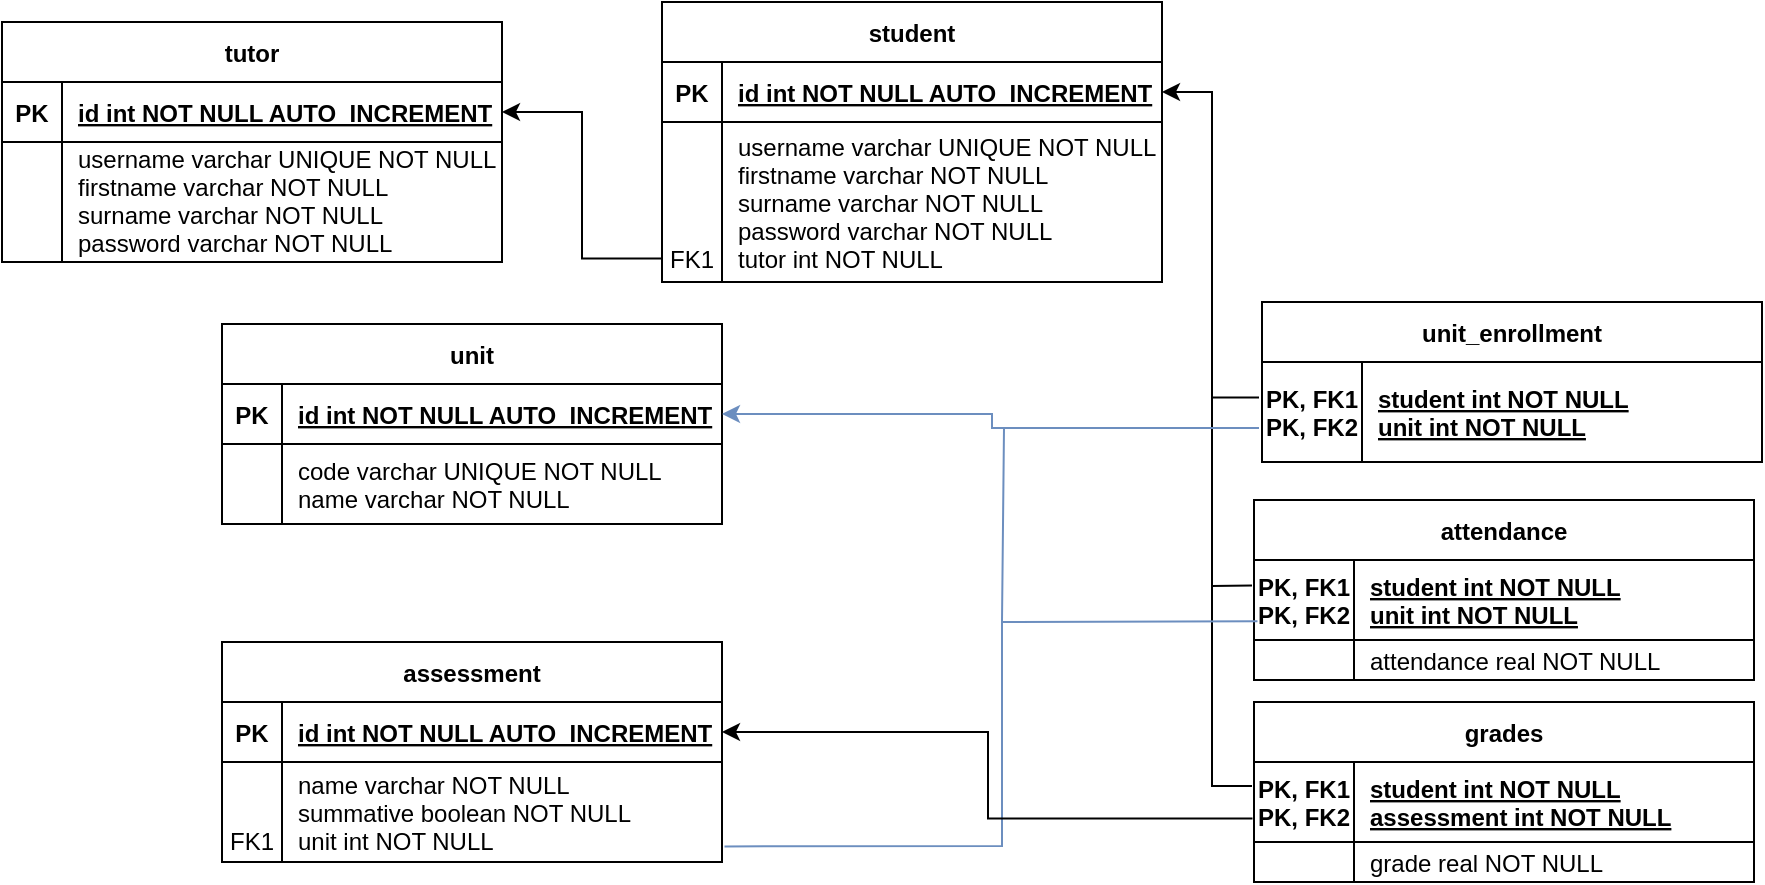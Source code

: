<mxfile version="15.9.1" type="device"><diagram id="R2lEEEUBdFMjLlhIrx00" name="Page-1"><mxGraphModel dx="1422" dy="794" grid="1" gridSize="10" guides="1" tooltips="1" connect="1" arrows="1" fold="1" page="1" pageScale="1" pageWidth="1200" pageHeight="1600" math="0" shadow="0" extFonts="Permanent Marker^https://fonts.googleapis.com/css?family=Permanent+Marker"><root><mxCell id="0"/><mxCell id="1" parent="0"/><mxCell id="C-vyLk0tnHw3VtMMgP7b-23" value="tutor" style="shape=table;startSize=30;container=1;collapsible=1;childLayout=tableLayout;fixedRows=1;rowLines=0;fontStyle=1;align=center;resizeLast=1;" parent="1" vertex="1"><mxGeometry x="20" y="40" width="250" height="120" as="geometry"/></mxCell><mxCell id="C-vyLk0tnHw3VtMMgP7b-24" value="" style="shape=partialRectangle;collapsible=0;dropTarget=0;pointerEvents=0;fillColor=none;points=[[0,0.5],[1,0.5]];portConstraint=eastwest;top=0;left=0;right=0;bottom=1;" parent="C-vyLk0tnHw3VtMMgP7b-23" vertex="1"><mxGeometry y="30" width="250" height="30" as="geometry"/></mxCell><mxCell id="C-vyLk0tnHw3VtMMgP7b-25" value="PK" style="shape=partialRectangle;overflow=hidden;connectable=0;fillColor=none;top=0;left=0;bottom=0;right=0;fontStyle=1;" parent="C-vyLk0tnHw3VtMMgP7b-24" vertex="1"><mxGeometry width="30" height="30" as="geometry"><mxRectangle width="30" height="30" as="alternateBounds"/></mxGeometry></mxCell><mxCell id="C-vyLk0tnHw3VtMMgP7b-26" value="id int NOT NULL AUTO_INCREMENT" style="shape=partialRectangle;overflow=hidden;connectable=0;fillColor=none;top=0;left=0;bottom=0;right=0;align=left;spacingLeft=6;fontStyle=5;" parent="C-vyLk0tnHw3VtMMgP7b-24" vertex="1"><mxGeometry x="30" width="220" height="30" as="geometry"><mxRectangle width="220" height="30" as="alternateBounds"/></mxGeometry></mxCell><mxCell id="C-vyLk0tnHw3VtMMgP7b-27" value="" style="shape=partialRectangle;collapsible=0;dropTarget=0;pointerEvents=0;fillColor=none;points=[[0,0.5],[1,0.5]];portConstraint=eastwest;top=0;left=0;right=0;bottom=0;" parent="C-vyLk0tnHw3VtMMgP7b-23" vertex="1"><mxGeometry y="60" width="250" height="60" as="geometry"/></mxCell><mxCell id="C-vyLk0tnHw3VtMMgP7b-28" value="" style="shape=partialRectangle;overflow=hidden;connectable=0;fillColor=none;top=0;left=0;bottom=0;right=0;" parent="C-vyLk0tnHw3VtMMgP7b-27" vertex="1"><mxGeometry width="30" height="60" as="geometry"><mxRectangle width="30" height="60" as="alternateBounds"/></mxGeometry></mxCell><mxCell id="C-vyLk0tnHw3VtMMgP7b-29" value="username varchar UNIQUE NOT NULL&#10;firstname varchar NOT NULL&#10;surname varchar NOT NULL&#10;password varchar NOT NULL&#10;" style="shape=partialRectangle;overflow=hidden;connectable=0;fillColor=none;top=0;left=0;bottom=0;right=0;align=left;spacingLeft=6;" parent="C-vyLk0tnHw3VtMMgP7b-27" vertex="1"><mxGeometry x="30" width="220" height="60" as="geometry"><mxRectangle width="220" height="60" as="alternateBounds"/></mxGeometry></mxCell><mxCell id="_69rYcqC9jB0VHN3GWaD-52" style="edgeStyle=orthogonalEdgeStyle;rounded=0;orthogonalLoop=1;jettySize=auto;html=1;exitX=0.002;exitY=0.853;exitDx=0;exitDy=0;entryX=1;entryY=0.5;entryDx=0;entryDy=0;exitPerimeter=0;" parent="1" source="_69rYcqC9jB0VHN3GWaD-5" target="C-vyLk0tnHw3VtMMgP7b-24" edge="1"><mxGeometry relative="1" as="geometry"/></mxCell><mxCell id="_69rYcqC9jB0VHN3GWaD-1" value="student" style="shape=table;startSize=30;container=1;collapsible=1;childLayout=tableLayout;fixedRows=1;rowLines=0;fontStyle=1;align=center;resizeLast=1;" parent="1" vertex="1"><mxGeometry x="350" y="30" width="250" height="140" as="geometry"/></mxCell><mxCell id="_69rYcqC9jB0VHN3GWaD-2" value="" style="shape=partialRectangle;collapsible=0;dropTarget=0;pointerEvents=0;fillColor=none;points=[[0,0.5],[1,0.5]];portConstraint=eastwest;top=0;left=0;right=0;bottom=1;" parent="_69rYcqC9jB0VHN3GWaD-1" vertex="1"><mxGeometry y="30" width="250" height="30" as="geometry"/></mxCell><mxCell id="_69rYcqC9jB0VHN3GWaD-3" value="PK" style="shape=partialRectangle;overflow=hidden;connectable=0;fillColor=none;top=0;left=0;bottom=0;right=0;fontStyle=1;" parent="_69rYcqC9jB0VHN3GWaD-2" vertex="1"><mxGeometry width="30" height="30" as="geometry"><mxRectangle width="30" height="30" as="alternateBounds"/></mxGeometry></mxCell><mxCell id="_69rYcqC9jB0VHN3GWaD-4" value="id int NOT NULL AUTO_INCREMENT" style="shape=partialRectangle;overflow=hidden;connectable=0;fillColor=none;top=0;left=0;bottom=0;right=0;align=left;spacingLeft=6;fontStyle=5;" parent="_69rYcqC9jB0VHN3GWaD-2" vertex="1"><mxGeometry x="30" width="220" height="30" as="geometry"><mxRectangle width="220" height="30" as="alternateBounds"/></mxGeometry></mxCell><mxCell id="_69rYcqC9jB0VHN3GWaD-5" value="" style="shape=partialRectangle;collapsible=0;dropTarget=0;pointerEvents=0;fillColor=none;points=[[0,0.5],[1,0.5]];portConstraint=eastwest;top=0;left=0;right=0;bottom=0;" parent="_69rYcqC9jB0VHN3GWaD-1" vertex="1"><mxGeometry y="60" width="250" height="80" as="geometry"/></mxCell><mxCell id="_69rYcqC9jB0VHN3GWaD-6" value="&#10;&#10;&#10;&#10;FK1" style="shape=partialRectangle;overflow=hidden;connectable=0;fillColor=none;top=0;left=0;bottom=0;right=0;" parent="_69rYcqC9jB0VHN3GWaD-5" vertex="1"><mxGeometry width="30" height="80" as="geometry"><mxRectangle width="30" height="80" as="alternateBounds"/></mxGeometry></mxCell><mxCell id="_69rYcqC9jB0VHN3GWaD-7" value="username varchar UNIQUE NOT NULL&#10;firstname varchar NOT NULL&#10;surname varchar NOT NULL&#10;password varchar NOT NULL&#10;tutor int NOT NULL" style="shape=partialRectangle;overflow=hidden;connectable=0;fillColor=none;top=0;left=0;bottom=0;right=0;align=left;spacingLeft=6;" parent="_69rYcqC9jB0VHN3GWaD-5" vertex="1"><mxGeometry x="30" width="220" height="80" as="geometry"><mxRectangle width="220" height="80" as="alternateBounds"/></mxGeometry></mxCell><mxCell id="_69rYcqC9jB0VHN3GWaD-8" value="unit" style="shape=table;startSize=30;container=1;collapsible=1;childLayout=tableLayout;fixedRows=1;rowLines=0;fontStyle=1;align=center;resizeLast=1;" parent="1" vertex="1"><mxGeometry x="130" y="191" width="250" height="100" as="geometry"/></mxCell><mxCell id="_69rYcqC9jB0VHN3GWaD-9" value="" style="shape=partialRectangle;collapsible=0;dropTarget=0;pointerEvents=0;fillColor=none;points=[[0,0.5],[1,0.5]];portConstraint=eastwest;top=0;left=0;right=0;bottom=1;" parent="_69rYcqC9jB0VHN3GWaD-8" vertex="1"><mxGeometry y="30" width="250" height="30" as="geometry"/></mxCell><mxCell id="_69rYcqC9jB0VHN3GWaD-10" value="PK" style="shape=partialRectangle;overflow=hidden;connectable=0;fillColor=none;top=0;left=0;bottom=0;right=0;fontStyle=1;" parent="_69rYcqC9jB0VHN3GWaD-9" vertex="1"><mxGeometry width="30" height="30" as="geometry"><mxRectangle width="30" height="30" as="alternateBounds"/></mxGeometry></mxCell><mxCell id="_69rYcqC9jB0VHN3GWaD-11" value="id int NOT NULL AUTO_INCREMENT" style="shape=partialRectangle;overflow=hidden;connectable=0;fillColor=none;top=0;left=0;bottom=0;right=0;align=left;spacingLeft=6;fontStyle=5;" parent="_69rYcqC9jB0VHN3GWaD-9" vertex="1"><mxGeometry x="30" width="220" height="30" as="geometry"><mxRectangle width="220" height="30" as="alternateBounds"/></mxGeometry></mxCell><mxCell id="_69rYcqC9jB0VHN3GWaD-12" value="" style="shape=partialRectangle;collapsible=0;dropTarget=0;pointerEvents=0;fillColor=none;points=[[0,0.5],[1,0.5]];portConstraint=eastwest;top=0;left=0;right=0;bottom=0;" parent="_69rYcqC9jB0VHN3GWaD-8" vertex="1"><mxGeometry y="60" width="250" height="40" as="geometry"/></mxCell><mxCell id="_69rYcqC9jB0VHN3GWaD-13" value="" style="shape=partialRectangle;overflow=hidden;connectable=0;fillColor=none;top=0;left=0;bottom=0;right=0;" parent="_69rYcqC9jB0VHN3GWaD-12" vertex="1"><mxGeometry width="30" height="40" as="geometry"><mxRectangle width="30" height="40" as="alternateBounds"/></mxGeometry></mxCell><mxCell id="_69rYcqC9jB0VHN3GWaD-14" value="code varchar UNIQUE NOT NULL&#10;name varchar NOT NULL" style="shape=partialRectangle;overflow=hidden;connectable=0;fillColor=none;top=0;left=0;bottom=0;right=0;align=left;spacingLeft=6;" parent="_69rYcqC9jB0VHN3GWaD-12" vertex="1"><mxGeometry x="30" width="220" height="40" as="geometry"><mxRectangle width="220" height="40" as="alternateBounds"/></mxGeometry></mxCell><mxCell id="_69rYcqC9jB0VHN3GWaD-15" value="unit_enrollment" style="shape=table;startSize=30;container=1;collapsible=1;childLayout=tableLayout;fixedRows=1;rowLines=0;fontStyle=1;align=center;resizeLast=1;" parent="1" vertex="1"><mxGeometry x="650" y="180" width="250" height="80" as="geometry"/></mxCell><mxCell id="_69rYcqC9jB0VHN3GWaD-16" value="" style="shape=partialRectangle;collapsible=0;dropTarget=0;pointerEvents=0;fillColor=none;points=[[0,0.5],[1,0.5]];portConstraint=eastwest;top=0;left=0;right=0;bottom=1;" parent="_69rYcqC9jB0VHN3GWaD-15" vertex="1"><mxGeometry y="30" width="250" height="50" as="geometry"/></mxCell><mxCell id="_69rYcqC9jB0VHN3GWaD-17" value="PK, FK1&#10;PK, FK2" style="shape=partialRectangle;overflow=hidden;connectable=0;fillColor=none;top=0;left=0;bottom=0;right=0;fontStyle=1;" parent="_69rYcqC9jB0VHN3GWaD-16" vertex="1"><mxGeometry width="50" height="50" as="geometry"><mxRectangle width="50" height="50" as="alternateBounds"/></mxGeometry></mxCell><mxCell id="_69rYcqC9jB0VHN3GWaD-18" value="student int NOT NULL&#10;unit int NOT NULL" style="shape=partialRectangle;overflow=hidden;connectable=0;fillColor=none;top=0;left=0;bottom=0;right=0;align=left;spacingLeft=6;fontStyle=5;" parent="_69rYcqC9jB0VHN3GWaD-16" vertex="1"><mxGeometry x="50" width="200" height="50" as="geometry"><mxRectangle width="200" height="50" as="alternateBounds"/></mxGeometry></mxCell><mxCell id="_69rYcqC9jB0VHN3GWaD-26" value="attendance" style="shape=table;startSize=30;container=1;collapsible=1;childLayout=tableLayout;fixedRows=1;rowLines=0;fontStyle=1;align=center;resizeLast=1;" parent="1" vertex="1"><mxGeometry x="646" y="279" width="250" height="90" as="geometry"/></mxCell><mxCell id="_69rYcqC9jB0VHN3GWaD-27" value="" style="shape=partialRectangle;collapsible=0;dropTarget=0;pointerEvents=0;fillColor=none;points=[[0,0.5],[1,0.5]];portConstraint=eastwest;top=0;left=0;right=0;bottom=1;" parent="_69rYcqC9jB0VHN3GWaD-26" vertex="1"><mxGeometry y="30" width="250" height="40" as="geometry"/></mxCell><mxCell id="_69rYcqC9jB0VHN3GWaD-28" value="PK, FK1&#10;PK, FK2" style="shape=partialRectangle;overflow=hidden;connectable=0;fillColor=none;top=0;left=0;bottom=0;right=0;fontStyle=1;" parent="_69rYcqC9jB0VHN3GWaD-27" vertex="1"><mxGeometry width="50" height="40" as="geometry"><mxRectangle width="50" height="40" as="alternateBounds"/></mxGeometry></mxCell><mxCell id="_69rYcqC9jB0VHN3GWaD-29" value="student int NOT NULL&#10;unit int NOT NULL" style="shape=partialRectangle;overflow=hidden;connectable=0;fillColor=none;top=0;left=0;bottom=0;right=0;align=left;spacingLeft=6;fontStyle=5;" parent="_69rYcqC9jB0VHN3GWaD-27" vertex="1"><mxGeometry x="50" width="200" height="40" as="geometry"><mxRectangle width="200" height="40" as="alternateBounds"/></mxGeometry></mxCell><mxCell id="_69rYcqC9jB0VHN3GWaD-30" value="" style="shape=partialRectangle;collapsible=0;dropTarget=0;pointerEvents=0;fillColor=none;points=[[0,0.5],[1,0.5]];portConstraint=eastwest;top=0;left=0;right=0;bottom=0;" parent="_69rYcqC9jB0VHN3GWaD-26" vertex="1"><mxGeometry y="70" width="250" height="20" as="geometry"/></mxCell><mxCell id="_69rYcqC9jB0VHN3GWaD-31" value="" style="shape=partialRectangle;overflow=hidden;connectable=0;fillColor=none;top=0;left=0;bottom=0;right=0;" parent="_69rYcqC9jB0VHN3GWaD-30" vertex="1"><mxGeometry width="50" height="20" as="geometry"><mxRectangle width="50" height="20" as="alternateBounds"/></mxGeometry></mxCell><mxCell id="_69rYcqC9jB0VHN3GWaD-32" value="attendance real NOT NULL" style="shape=partialRectangle;overflow=hidden;connectable=0;fillColor=none;top=0;left=0;bottom=0;right=0;align=left;spacingLeft=6;" parent="_69rYcqC9jB0VHN3GWaD-30" vertex="1"><mxGeometry x="50" width="200" height="20" as="geometry"><mxRectangle width="200" height="20" as="alternateBounds"/></mxGeometry></mxCell><mxCell id="_69rYcqC9jB0VHN3GWaD-33" value="assessment" style="shape=table;startSize=30;container=1;collapsible=1;childLayout=tableLayout;fixedRows=1;rowLines=0;fontStyle=1;align=center;resizeLast=1;" parent="1" vertex="1"><mxGeometry x="130" y="350" width="250" height="110" as="geometry"/></mxCell><mxCell id="_69rYcqC9jB0VHN3GWaD-34" value="" style="shape=partialRectangle;collapsible=0;dropTarget=0;pointerEvents=0;fillColor=none;points=[[0,0.5],[1,0.5]];portConstraint=eastwest;top=0;left=0;right=0;bottom=1;" parent="_69rYcqC9jB0VHN3GWaD-33" vertex="1"><mxGeometry y="30" width="250" height="30" as="geometry"/></mxCell><mxCell id="_69rYcqC9jB0VHN3GWaD-35" value="PK" style="shape=partialRectangle;overflow=hidden;connectable=0;fillColor=none;top=0;left=0;bottom=0;right=0;fontStyle=1;" parent="_69rYcqC9jB0VHN3GWaD-34" vertex="1"><mxGeometry width="30" height="30" as="geometry"><mxRectangle width="30" height="30" as="alternateBounds"/></mxGeometry></mxCell><mxCell id="_69rYcqC9jB0VHN3GWaD-36" value="id int NOT NULL AUTO_INCREMENT" style="shape=partialRectangle;overflow=hidden;connectable=0;fillColor=none;top=0;left=0;bottom=0;right=0;align=left;spacingLeft=6;fontStyle=5;" parent="_69rYcqC9jB0VHN3GWaD-34" vertex="1"><mxGeometry x="30" width="220" height="30" as="geometry"><mxRectangle width="220" height="30" as="alternateBounds"/></mxGeometry></mxCell><mxCell id="_69rYcqC9jB0VHN3GWaD-37" value="" style="shape=partialRectangle;collapsible=0;dropTarget=0;pointerEvents=0;fillColor=none;points=[[0,0.5],[1,0.5]];portConstraint=eastwest;top=0;left=0;right=0;bottom=0;" parent="_69rYcqC9jB0VHN3GWaD-33" vertex="1"><mxGeometry y="60" width="250" height="50" as="geometry"/></mxCell><mxCell id="_69rYcqC9jB0VHN3GWaD-38" value="&#10;&#10;FK1" style="shape=partialRectangle;overflow=hidden;connectable=0;fillColor=none;top=0;left=0;bottom=0;right=0;" parent="_69rYcqC9jB0VHN3GWaD-37" vertex="1"><mxGeometry width="30" height="50" as="geometry"><mxRectangle width="30" height="50" as="alternateBounds"/></mxGeometry></mxCell><mxCell id="_69rYcqC9jB0VHN3GWaD-39" value="name varchar NOT NULL&#10;summative boolean NOT NULL&#10;unit int NOT NULL" style="shape=partialRectangle;overflow=hidden;connectable=0;fillColor=none;top=0;left=0;bottom=0;right=0;align=left;spacingLeft=6;" parent="_69rYcqC9jB0VHN3GWaD-37" vertex="1"><mxGeometry x="30" width="220" height="50" as="geometry"><mxRectangle width="220" height="50" as="alternateBounds"/></mxGeometry></mxCell><mxCell id="_69rYcqC9jB0VHN3GWaD-40" value="grades" style="shape=table;startSize=30;container=1;collapsible=1;childLayout=tableLayout;fixedRows=1;rowLines=0;fontStyle=1;align=center;resizeLast=1;" parent="1" vertex="1"><mxGeometry x="646" y="380" width="250" height="90" as="geometry"/></mxCell><mxCell id="_69rYcqC9jB0VHN3GWaD-41" value="" style="shape=partialRectangle;collapsible=0;dropTarget=0;pointerEvents=0;fillColor=none;points=[[0,0.5],[1,0.5]];portConstraint=eastwest;top=0;left=0;right=0;bottom=1;" parent="_69rYcqC9jB0VHN3GWaD-40" vertex="1"><mxGeometry y="30" width="250" height="40" as="geometry"/></mxCell><mxCell id="_69rYcqC9jB0VHN3GWaD-42" value="PK, FK1&#10;PK, FK2" style="shape=partialRectangle;overflow=hidden;connectable=0;fillColor=none;top=0;left=0;bottom=0;right=0;fontStyle=1;" parent="_69rYcqC9jB0VHN3GWaD-41" vertex="1"><mxGeometry width="50" height="40" as="geometry"><mxRectangle width="50" height="40" as="alternateBounds"/></mxGeometry></mxCell><mxCell id="_69rYcqC9jB0VHN3GWaD-43" value="student int NOT NULL&#10;assessment int NOT NULL" style="shape=partialRectangle;overflow=hidden;connectable=0;fillColor=none;top=0;left=0;bottom=0;right=0;align=left;spacingLeft=6;fontStyle=5;" parent="_69rYcqC9jB0VHN3GWaD-41" vertex="1"><mxGeometry x="50" width="200" height="40" as="geometry"><mxRectangle width="200" height="40" as="alternateBounds"/></mxGeometry></mxCell><mxCell id="_69rYcqC9jB0VHN3GWaD-44" value="" style="shape=partialRectangle;collapsible=0;dropTarget=0;pointerEvents=0;fillColor=none;points=[[0,0.5],[1,0.5]];portConstraint=eastwest;top=0;left=0;right=0;bottom=0;" parent="_69rYcqC9jB0VHN3GWaD-40" vertex="1"><mxGeometry y="70" width="250" height="20" as="geometry"/></mxCell><mxCell id="_69rYcqC9jB0VHN3GWaD-45" value="" style="shape=partialRectangle;overflow=hidden;connectable=0;fillColor=none;top=0;left=0;bottom=0;right=0;" parent="_69rYcqC9jB0VHN3GWaD-44" vertex="1"><mxGeometry width="50" height="20" as="geometry"><mxRectangle width="50" height="20" as="alternateBounds"/></mxGeometry></mxCell><mxCell id="_69rYcqC9jB0VHN3GWaD-46" value="grade real NOT NULL" style="shape=partialRectangle;overflow=hidden;connectable=0;fillColor=none;top=0;left=0;bottom=0;right=0;align=left;spacingLeft=6;" parent="_69rYcqC9jB0VHN3GWaD-44" vertex="1"><mxGeometry x="50" width="200" height="20" as="geometry"><mxRectangle width="200" height="20" as="alternateBounds"/></mxGeometry></mxCell><mxCell id="_69rYcqC9jB0VHN3GWaD-53" style="edgeStyle=orthogonalEdgeStyle;rounded=0;orthogonalLoop=1;jettySize=auto;html=1;exitX=-0.006;exitY=0.356;exitDx=0;exitDy=0;entryX=1;entryY=0.5;entryDx=0;entryDy=0;exitPerimeter=0;" parent="1" source="_69rYcqC9jB0VHN3GWaD-16" target="_69rYcqC9jB0VHN3GWaD-2" edge="1"><mxGeometry relative="1" as="geometry"/></mxCell><mxCell id="_69rYcqC9jB0VHN3GWaD-54" value="" style="endArrow=none;html=1;rounded=0;entryX=0;entryY=0.345;entryDx=0;entryDy=0;entryPerimeter=0;" parent="1" edge="1"><mxGeometry width="50" height="50" relative="1" as="geometry"><mxPoint x="625" y="228" as="sourcePoint"/><mxPoint x="645" y="321.8" as="targetPoint"/><Array as="points"><mxPoint x="625" y="322"/></Array></mxGeometry></mxCell><mxCell id="_69rYcqC9jB0VHN3GWaD-55" value="" style="endArrow=none;html=1;rounded=0;" parent="1" edge="1"><mxGeometry width="50" height="50" relative="1" as="geometry"><mxPoint x="625" y="322" as="sourcePoint"/><mxPoint x="645" y="422" as="targetPoint"/><Array as="points"><mxPoint x="625" y="422"/></Array></mxGeometry></mxCell><mxCell id="_69rYcqC9jB0VHN3GWaD-58" value="" style="endArrow=none;html=1;rounded=0;entryX=0.003;entryY=0.69;entryDx=0;entryDy=0;entryPerimeter=0;fillColor=#dae8fc;strokeColor=#6c8ebf;" parent="1" edge="1"><mxGeometry width="50" height="50" relative="1" as="geometry"><mxPoint x="521" y="243" as="sourcePoint"/><mxPoint x="647.75" y="339.6" as="targetPoint"/><Array as="points"><mxPoint x="520" y="340"/></Array></mxGeometry></mxCell><mxCell id="_69rYcqC9jB0VHN3GWaD-59" style="edgeStyle=orthogonalEdgeStyle;rounded=0;orthogonalLoop=1;jettySize=auto;html=1;exitX=-0.006;exitY=0.66;exitDx=0;exitDy=0;entryX=1;entryY=0.5;entryDx=0;entryDy=0;exitPerimeter=0;fillColor=#dae8fc;strokeColor=#6c8ebf;" parent="1" source="_69rYcqC9jB0VHN3GWaD-16" target="_69rYcqC9jB0VHN3GWaD-9" edge="1"><mxGeometry relative="1" as="geometry"/></mxCell><mxCell id="_69rYcqC9jB0VHN3GWaD-60" value="" style="endArrow=none;html=1;rounded=0;exitX=1.005;exitY=0.844;exitDx=0;exitDy=0;exitPerimeter=0;fillColor=#dae8fc;strokeColor=#6c8ebf;" parent="1" source="_69rYcqC9jB0VHN3GWaD-37" edge="1"><mxGeometry width="50" height="50" relative="1" as="geometry"><mxPoint x="450" y="330" as="sourcePoint"/><mxPoint x="520" y="340" as="targetPoint"/><Array as="points"><mxPoint x="520" y="452"/><mxPoint x="520" y="442"/></Array></mxGeometry></mxCell><mxCell id="_69rYcqC9jB0VHN3GWaD-61" style="edgeStyle=orthogonalEdgeStyle;rounded=0;orthogonalLoop=1;jettySize=auto;html=1;exitX=-0.003;exitY=0.705;exitDx=0;exitDy=0;entryX=1;entryY=0.5;entryDx=0;entryDy=0;exitPerimeter=0;" parent="1" source="_69rYcqC9jB0VHN3GWaD-41" target="_69rYcqC9jB0VHN3GWaD-34" edge="1"><mxGeometry relative="1" as="geometry"/></mxCell></root></mxGraphModel></diagram></mxfile>